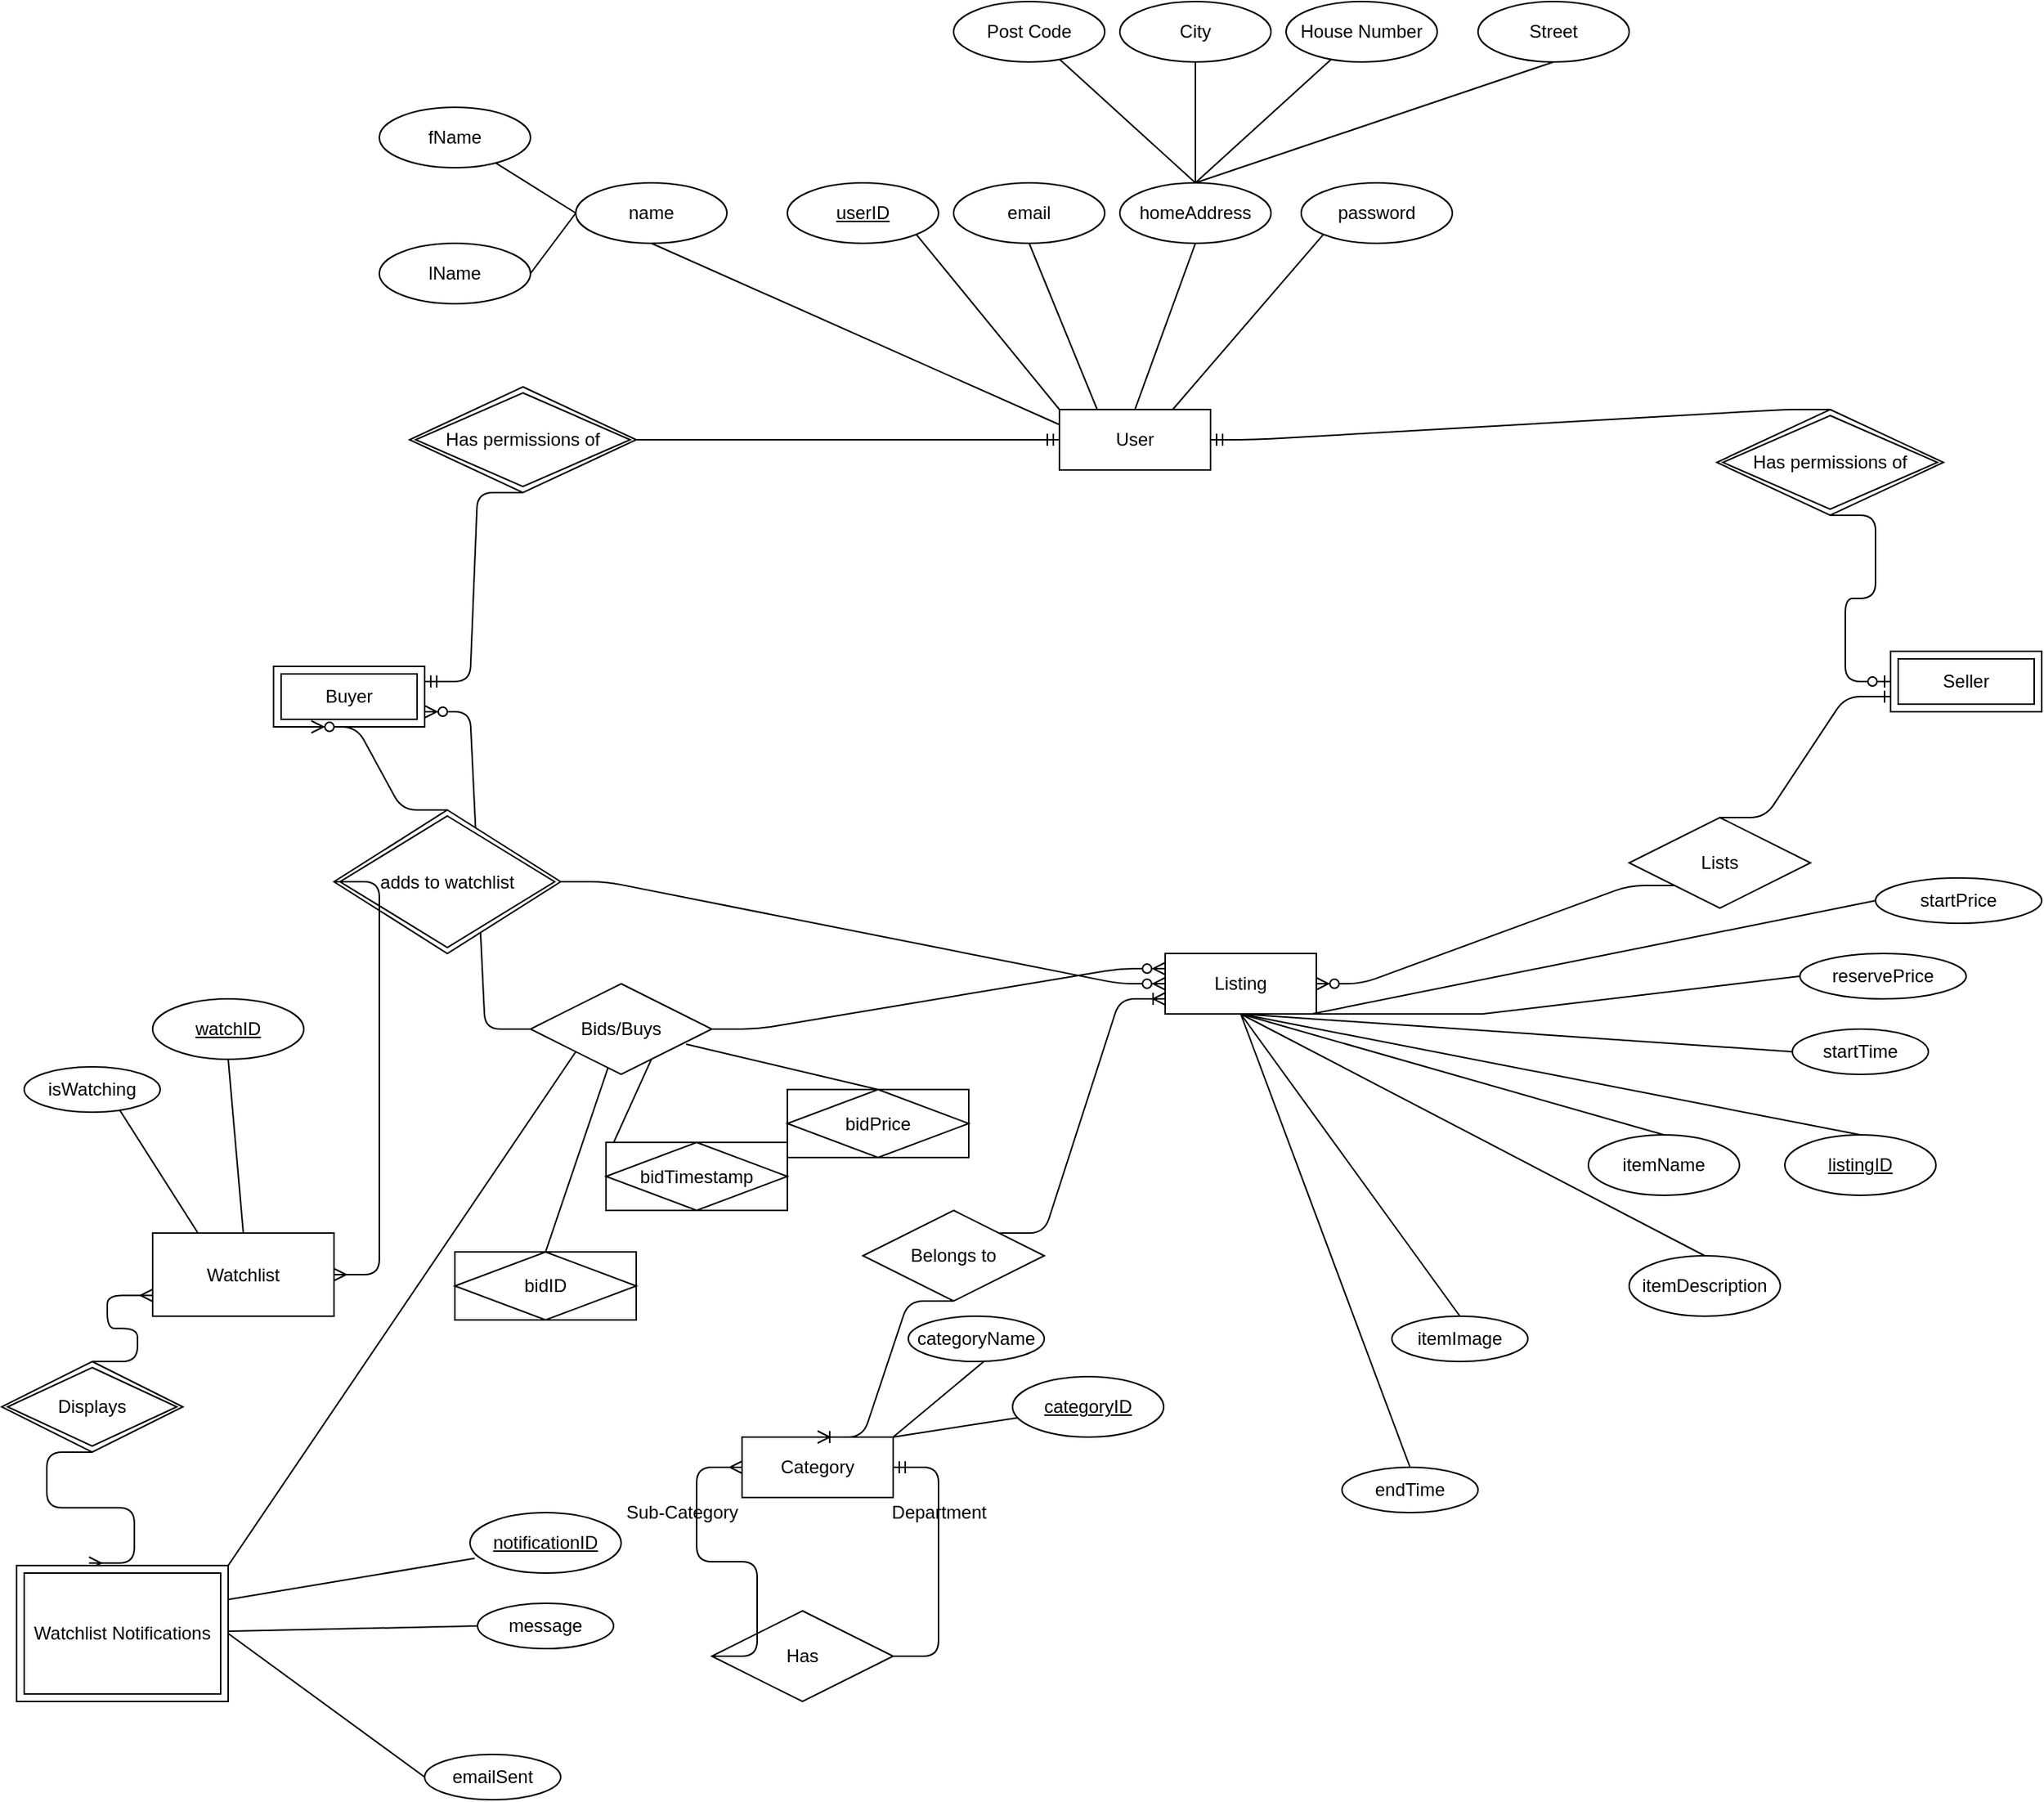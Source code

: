 <mxfile version="13.10.2" type="github">
  <diagram id="PBJe3xCFQkrLJ3TgRgL_" name="Page-1">
    <mxGraphModel dx="1074" dy="703" grid="1" gridSize="10" guides="1" tooltips="1" connect="1" arrows="1" fold="1" page="1" pageScale="1" pageWidth="1169" pageHeight="827" math="0" shadow="0">
      <root>
        <mxCell id="0" />
        <mxCell id="1" parent="0" />
        <mxCell id="jdo_Bs8H3Nefda1nTduL-1" value="User" style="whiteSpace=wrap;html=1;align=center;" parent="1" vertex="1">
          <mxGeometry x="750" y="300" width="100" height="40" as="geometry" />
        </mxCell>
        <mxCell id="jdo_Bs8H3Nefda1nTduL-9" value="Seller" style="shape=ext;margin=3;double=1;whiteSpace=wrap;html=1;align=center;" parent="1" vertex="1">
          <mxGeometry x="1300" y="460" width="100" height="40" as="geometry" />
        </mxCell>
        <mxCell id="jdo_Bs8H3Nefda1nTduL-10" value="Buyer" style="shape=ext;margin=3;double=1;whiteSpace=wrap;html=1;align=center;" parent="1" vertex="1">
          <mxGeometry x="230" y="470" width="100" height="40" as="geometry" />
        </mxCell>
        <mxCell id="jdo_Bs8H3Nefda1nTduL-14" value="" style="edgeStyle=entityRelationEdgeStyle;fontSize=12;html=1;endArrow=ERzeroToOne;endFill=1;rounded=1;exitX=0.5;exitY=1;exitDx=0;exitDy=0;entryX=0;entryY=0.5;entryDx=0;entryDy=0;" parent="1" source="yyaonT6aETKzKUPkDrwu-4" target="jdo_Bs8H3Nefda1nTduL-9" edge="1">
          <mxGeometry width="100" height="100" relative="1" as="geometry">
            <mxPoint x="1225" y="380" as="sourcePoint" />
            <mxPoint x="970" y="500" as="targetPoint" />
          </mxGeometry>
        </mxCell>
        <mxCell id="jdo_Bs8H3Nefda1nTduL-17" value="" style="edgeStyle=entityRelationEdgeStyle;fontSize=12;html=1;endArrow=ERmandOne;entryX=0;entryY=0.5;entryDx=0;entryDy=0;exitX=1;exitY=0.5;exitDx=0;exitDy=0;" parent="1" source="yyaonT6aETKzKUPkDrwu-5" target="jdo_Bs8H3Nefda1nTduL-1" edge="1">
          <mxGeometry width="100" height="100" relative="1" as="geometry">
            <mxPoint x="480" y="320" as="sourcePoint" />
            <mxPoint x="630" y="200" as="targetPoint" />
          </mxGeometry>
        </mxCell>
        <mxCell id="jdo_Bs8H3Nefda1nTduL-18" value="" style="edgeStyle=entityRelationEdgeStyle;fontSize=12;html=1;endArrow=ERmandOne;entryX=1;entryY=0.25;entryDx=0;entryDy=0;exitX=0.5;exitY=1;exitDx=0;exitDy=0;" parent="1" source="yyaonT6aETKzKUPkDrwu-5" target="jdo_Bs8H3Nefda1nTduL-10" edge="1">
          <mxGeometry width="100" height="100" relative="1" as="geometry">
            <mxPoint x="405" y="365" as="sourcePoint" />
            <mxPoint x="380" y="350" as="targetPoint" />
          </mxGeometry>
        </mxCell>
        <mxCell id="jdo_Bs8H3Nefda1nTduL-20" value="Lists" style="shape=rhombus;perimeter=rhombusPerimeter;whiteSpace=wrap;html=1;align=center;" parent="1" vertex="1">
          <mxGeometry x="1127" y="570" width="120" height="60" as="geometry" />
        </mxCell>
        <mxCell id="jdo_Bs8H3Nefda1nTduL-21" value="Listing" style="whiteSpace=wrap;html=1;align=center;" parent="1" vertex="1">
          <mxGeometry x="820" y="660" width="100" height="40" as="geometry" />
        </mxCell>
        <mxCell id="jdo_Bs8H3Nefda1nTduL-22" value="" style="edgeStyle=entityRelationEdgeStyle;fontSize=12;html=1;endArrow=ERzeroToMany;endFill=1;entryX=1;entryY=0.5;entryDx=0;entryDy=0;exitX=0;exitY=1;exitDx=0;exitDy=0;" parent="1" source="jdo_Bs8H3Nefda1nTduL-20" target="jdo_Bs8H3Nefda1nTduL-21" edge="1">
          <mxGeometry width="100" height="100" relative="1" as="geometry">
            <mxPoint x="1190" y="620" as="sourcePoint" />
            <mxPoint x="1330" y="650" as="targetPoint" />
          </mxGeometry>
        </mxCell>
        <mxCell id="jdo_Bs8H3Nefda1nTduL-25" value="" style="edgeStyle=entityRelationEdgeStyle;fontSize=12;html=1;endArrow=ERmandOne;entryX=1;entryY=0.5;entryDx=0;entryDy=0;exitX=0.5;exitY=0;exitDx=0;exitDy=0;" parent="1" source="yyaonT6aETKzKUPkDrwu-4" target="jdo_Bs8H3Nefda1nTduL-1" edge="1">
          <mxGeometry width="100" height="100" relative="1" as="geometry">
            <mxPoint x="1187.5" y="312.5" as="sourcePoint" />
            <mxPoint x="1030" y="120" as="targetPoint" />
          </mxGeometry>
        </mxCell>
        <mxCell id="jdo_Bs8H3Nefda1nTduL-26" value="listingID" style="ellipse;whiteSpace=wrap;html=1;align=center;fontStyle=4;" parent="1" vertex="1">
          <mxGeometry x="1230" y="780" width="100" height="40" as="geometry" />
        </mxCell>
        <mxCell id="jdo_Bs8H3Nefda1nTduL-27" value="" style="endArrow=none;html=1;rounded=0;entryX=0.5;entryY=0;entryDx=0;entryDy=0;exitX=0.5;exitY=1;exitDx=0;exitDy=0;" parent="1" source="jdo_Bs8H3Nefda1nTduL-21" target="jdo_Bs8H3Nefda1nTduL-26" edge="1">
          <mxGeometry relative="1" as="geometry">
            <mxPoint x="1270" y="460" as="sourcePoint" />
            <mxPoint x="1430" y="460" as="targetPoint" />
          </mxGeometry>
        </mxCell>
        <mxCell id="jdo_Bs8H3Nefda1nTduL-28" value="" style="edgeStyle=entityRelationEdgeStyle;fontSize=12;html=1;endArrow=ERone;endFill=1;entryX=0;entryY=0.75;entryDx=0;entryDy=0;exitX=0.5;exitY=0;exitDx=0;exitDy=0;" parent="1" source="jdo_Bs8H3Nefda1nTduL-20" target="jdo_Bs8H3Nefda1nTduL-9" edge="1">
          <mxGeometry width="100" height="100" relative="1" as="geometry">
            <mxPoint x="980" y="760" as="sourcePoint" />
            <mxPoint x="1080" y="660" as="targetPoint" />
          </mxGeometry>
        </mxCell>
        <mxCell id="jdo_Bs8H3Nefda1nTduL-29" value="itemName" style="ellipse;whiteSpace=wrap;html=1;align=center;" parent="1" vertex="1">
          <mxGeometry x="1100" y="780" width="100" height="40" as="geometry" />
        </mxCell>
        <mxCell id="jdo_Bs8H3Nefda1nTduL-30" value="" style="endArrow=none;html=1;rounded=0;entryX=0.5;entryY=1;entryDx=0;entryDy=0;exitX=0.5;exitY=0;exitDx=0;exitDy=0;" parent="1" source="jdo_Bs8H3Nefda1nTduL-29" target="jdo_Bs8H3Nefda1nTduL-21" edge="1">
          <mxGeometry relative="1" as="geometry">
            <mxPoint x="850" y="770" as="sourcePoint" />
            <mxPoint x="1010" y="770" as="targetPoint" />
          </mxGeometry>
        </mxCell>
        <mxCell id="jdo_Bs8H3Nefda1nTduL-31" value="itemDescription" style="ellipse;whiteSpace=wrap;html=1;align=center;" parent="1" vertex="1">
          <mxGeometry x="1127" y="860" width="100" height="40" as="geometry" />
        </mxCell>
        <mxCell id="jdo_Bs8H3Nefda1nTduL-34" value="" style="endArrow=none;html=1;rounded=0;entryX=0.5;entryY=1;entryDx=0;entryDy=0;exitX=0.5;exitY=0;exitDx=0;exitDy=0;" parent="1" source="jdo_Bs8H3Nefda1nTduL-31" target="jdo_Bs8H3Nefda1nTduL-21" edge="1">
          <mxGeometry relative="1" as="geometry">
            <mxPoint x="1040" y="810" as="sourcePoint" />
            <mxPoint x="1030" y="750" as="targetPoint" />
          </mxGeometry>
        </mxCell>
        <mxCell id="jdo_Bs8H3Nefda1nTduL-35" value="Bids/Buys" style="shape=rhombus;perimeter=rhombusPerimeter;whiteSpace=wrap;html=1;align=center;" parent="1" vertex="1">
          <mxGeometry x="400" y="680" width="120" height="60" as="geometry" />
        </mxCell>
        <mxCell id="jdo_Bs8H3Nefda1nTduL-37" value="" style="edgeStyle=entityRelationEdgeStyle;fontSize=12;html=1;endArrow=ERzeroToMany;endFill=1;entryX=0;entryY=0.25;entryDx=0;entryDy=0;exitX=1;exitY=0.5;exitDx=0;exitDy=0;" parent="1" source="jdo_Bs8H3Nefda1nTduL-35" target="jdo_Bs8H3Nefda1nTduL-21" edge="1">
          <mxGeometry width="100" height="100" relative="1" as="geometry">
            <mxPoint x="680" y="810" as="sourcePoint" />
            <mxPoint x="780" y="710" as="targetPoint" />
          </mxGeometry>
        </mxCell>
        <mxCell id="jdo_Bs8H3Nefda1nTduL-38" value="" style="edgeStyle=entityRelationEdgeStyle;fontSize=12;html=1;endArrow=ERzeroToMany;endFill=1;exitX=0;exitY=0.5;exitDx=0;exitDy=0;entryX=1;entryY=0.75;entryDx=0;entryDy=0;" parent="1" source="jdo_Bs8H3Nefda1nTduL-35" target="jdo_Bs8H3Nefda1nTduL-10" edge="1">
          <mxGeometry width="100" height="100" relative="1" as="geometry">
            <mxPoint x="690" y="640" as="sourcePoint" />
            <mxPoint x="510" y="510" as="targetPoint" />
          </mxGeometry>
        </mxCell>
        <mxCell id="jdo_Bs8H3Nefda1nTduL-40" value="" style="endArrow=none;html=1;rounded=0;entryX=0.5;entryY=0;entryDx=0;entryDy=0;" parent="1" target="mfhCSQvNzGBigoYCUfAT-106" edge="1">
          <mxGeometry relative="1" as="geometry">
            <mxPoint x="503" y="720" as="sourcePoint" />
            <mxPoint x="630.0" y="720" as="targetPoint" />
          </mxGeometry>
        </mxCell>
        <mxCell id="jdo_Bs8H3Nefda1nTduL-42" value="" style="endArrow=none;html=1;rounded=0;exitX=0.5;exitY=0;exitDx=0;exitDy=0;" parent="1" source="mfhCSQvNzGBigoYCUfAT-104" target="jdo_Bs8H3Nefda1nTduL-35" edge="1">
          <mxGeometry relative="1" as="geometry">
            <mxPoint x="490.0" y="675" as="sourcePoint" />
            <mxPoint x="910" y="610" as="targetPoint" />
          </mxGeometry>
        </mxCell>
        <mxCell id="jdo_Bs8H3Nefda1nTduL-44" value="" style="endArrow=none;html=1;rounded=0;entryX=0.5;entryY=1;entryDx=0;entryDy=0;exitX=0.5;exitY=0;exitDx=0;exitDy=0;" parent="1" source="mfhCSQvNzGBigoYCUfAT-100" target="jdo_Bs8H3Nefda1nTduL-21" edge="1">
          <mxGeometry relative="1" as="geometry">
            <mxPoint x="975" y="990" as="sourcePoint" />
            <mxPoint x="880" y="710" as="targetPoint" />
          </mxGeometry>
        </mxCell>
        <mxCell id="jdo_Bs8H3Nefda1nTduL-45" value="Belongs to" style="shape=rhombus;perimeter=rhombusPerimeter;whiteSpace=wrap;html=1;align=center;" parent="1" vertex="1">
          <mxGeometry x="620" y="830" width="120" height="60" as="geometry" />
        </mxCell>
        <mxCell id="jdo_Bs8H3Nefda1nTduL-46" value="Category" style="whiteSpace=wrap;html=1;align=center;" parent="1" vertex="1">
          <mxGeometry x="540" y="980" width="100" height="40" as="geometry" />
        </mxCell>
        <mxCell id="jdo_Bs8H3Nefda1nTduL-50" value="" style="edgeStyle=entityRelationEdgeStyle;fontSize=12;html=1;endArrow=ERoneToMany;exitX=0.5;exitY=1;exitDx=0;exitDy=0;entryX=0.5;entryY=0;entryDx=0;entryDy=0;" parent="1" source="jdo_Bs8H3Nefda1nTduL-45" target="jdo_Bs8H3Nefda1nTduL-46" edge="1">
          <mxGeometry width="100" height="100" relative="1" as="geometry">
            <mxPoint x="767" y="870" as="sourcePoint" />
            <mxPoint x="940" y="690" as="targetPoint" />
          </mxGeometry>
        </mxCell>
        <mxCell id="mfhCSQvNzGBigoYCUfAT-18" style="edgeStyle=none;rounded=0;orthogonalLoop=1;jettySize=auto;html=1;exitX=1;exitY=1;exitDx=0;exitDy=0;entryX=0;entryY=0;entryDx=0;entryDy=0;endArrow=none;endFill=0;" parent="1" source="mfhCSQvNzGBigoYCUfAT-3" target="jdo_Bs8H3Nefda1nTduL-1" edge="1">
          <mxGeometry relative="1" as="geometry" />
        </mxCell>
        <mxCell id="mfhCSQvNzGBigoYCUfAT-3" value="&lt;u&gt;userID&lt;/u&gt;" style="ellipse;whiteSpace=wrap;html=1;align=center;" parent="1" vertex="1">
          <mxGeometry x="570" y="150" width="100" height="40" as="geometry" />
        </mxCell>
        <mxCell id="mfhCSQvNzGBigoYCUfAT-17" style="edgeStyle=none;rounded=0;orthogonalLoop=1;jettySize=auto;html=1;exitX=0.5;exitY=1;exitDx=0;exitDy=0;entryX=0.25;entryY=0;entryDx=0;entryDy=0;endArrow=none;endFill=0;" parent="1" source="mfhCSQvNzGBigoYCUfAT-7" target="jdo_Bs8H3Nefda1nTduL-1" edge="1">
          <mxGeometry relative="1" as="geometry" />
        </mxCell>
        <mxCell id="mfhCSQvNzGBigoYCUfAT-7" value="email" style="ellipse;whiteSpace=wrap;html=1;align=center;" parent="1" vertex="1">
          <mxGeometry x="680" y="150" width="100" height="40" as="geometry" />
        </mxCell>
        <mxCell id="mfhCSQvNzGBigoYCUfAT-16" style="edgeStyle=none;rounded=0;orthogonalLoop=1;jettySize=auto;html=1;exitX=0.5;exitY=1;exitDx=0;exitDy=0;entryX=0.5;entryY=0;entryDx=0;entryDy=0;endArrow=none;endFill=0;" parent="1" target="jdo_Bs8H3Nefda1nTduL-1" edge="1">
          <mxGeometry relative="1" as="geometry">
            <mxPoint x="840.0" y="190" as="sourcePoint" />
          </mxGeometry>
        </mxCell>
        <mxCell id="mfhCSQvNzGBigoYCUfAT-19" style="edgeStyle=none;rounded=0;orthogonalLoop=1;jettySize=auto;html=1;exitX=0;exitY=1;exitDx=0;exitDy=0;entryX=0.75;entryY=0;entryDx=0;entryDy=0;endArrow=none;endFill=0;" parent="1" source="mfhCSQvNzGBigoYCUfAT-13" target="jdo_Bs8H3Nefda1nTduL-1" edge="1">
          <mxGeometry relative="1" as="geometry" />
        </mxCell>
        <mxCell id="mfhCSQvNzGBigoYCUfAT-13" value="password" style="ellipse;whiteSpace=wrap;html=1;align=center;" parent="1" vertex="1">
          <mxGeometry x="910" y="150" width="100" height="40" as="geometry" />
        </mxCell>
        <mxCell id="mfhCSQvNzGBigoYCUfAT-27" value="itemImage" style="ellipse;whiteSpace=wrap;html=1;align=center;" parent="1" vertex="1">
          <mxGeometry x="970" y="900" width="90" height="30" as="geometry" />
        </mxCell>
        <mxCell id="mfhCSQvNzGBigoYCUfAT-28" value="" style="endArrow=none;html=1;rounded=0;exitX=0.5;exitY=0;exitDx=0;exitDy=0;" parent="1" source="mfhCSQvNzGBigoYCUfAT-27" edge="1">
          <mxGeometry relative="1" as="geometry">
            <mxPoint x="1055.355" y="925.858" as="sourcePoint" />
            <mxPoint x="870" y="700" as="targetPoint" />
          </mxGeometry>
        </mxCell>
        <mxCell id="mfhCSQvNzGBigoYCUfAT-29" value="reservePrice" style="ellipse;whiteSpace=wrap;html=1;align=center;" parent="1" vertex="1">
          <mxGeometry x="1240" y="660" width="110" height="30" as="geometry" />
        </mxCell>
        <mxCell id="mfhCSQvNzGBigoYCUfAT-30" value="" style="endArrow=none;html=1;rounded=0;entryX=1;entryY=1;entryDx=0;entryDy=0;exitX=0;exitY=0.5;exitDx=0;exitDy=0;" parent="1" source="mfhCSQvNzGBigoYCUfAT-29" edge="1">
          <mxGeometry relative="1" as="geometry">
            <mxPoint x="1005.355" y="925.858" as="sourcePoint" />
            <mxPoint x="870.0" y="700" as="targetPoint" />
            <Array as="points">
              <mxPoint x="1030" y="700" />
            </Array>
          </mxGeometry>
        </mxCell>
        <mxCell id="mfhCSQvNzGBigoYCUfAT-41" value="" style="endArrow=none;html=1;rounded=0;exitX=0;exitY=0.5;exitDx=0;exitDy=0;" parent="1" edge="1" source="mfhCSQvNzGBigoYCUfAT-96">
          <mxGeometry relative="1" as="geometry">
            <mxPoint x="1240" y="730" as="sourcePoint" />
            <mxPoint x="870" y="700" as="targetPoint" />
          </mxGeometry>
        </mxCell>
        <mxCell id="mfhCSQvNzGBigoYCUfAT-44" value="" style="endArrow=none;html=1;rounded=0;entryX=0;entryY=0.25;entryDx=0;entryDy=0;exitX=0.667;exitY=0.833;exitDx=0;exitDy=0;exitPerimeter=0;" parent="1" source="jdo_Bs8H3Nefda1nTduL-35" target="mfhCSQvNzGBigoYCUfAT-105" edge="1">
          <mxGeometry relative="1" as="geometry">
            <mxPoint x="540" y="720" as="sourcePoint" />
            <mxPoint x="510.0" y="800" as="targetPoint" />
          </mxGeometry>
        </mxCell>
        <mxCell id="mfhCSQvNzGBigoYCUfAT-49" value="" style="edgeStyle=none;rounded=0;orthogonalLoop=1;jettySize=auto;html=1;endArrow=none;endFill=0;" parent="1" target="mfhCSQvNzGBigoYCUfAT-48" edge="1">
          <mxGeometry relative="1" as="geometry">
            <mxPoint x="840.0" y="150" as="sourcePoint" />
          </mxGeometry>
        </mxCell>
        <mxCell id="mfhCSQvNzGBigoYCUfAT-48" value="City" style="ellipse;whiteSpace=wrap;html=1;align=center;" parent="1" vertex="1">
          <mxGeometry x="790" y="30" width="100" height="40" as="geometry" />
        </mxCell>
        <mxCell id="mfhCSQvNzGBigoYCUfAT-50" value="" style="edgeStyle=none;rounded=0;orthogonalLoop=1;jettySize=auto;html=1;exitX=0.5;exitY=0;exitDx=0;exitDy=0;endArrow=none;endFill=0;" parent="1" target="mfhCSQvNzGBigoYCUfAT-51" edge="1">
          <mxGeometry relative="1" as="geometry">
            <mxPoint x="840.0" y="150" as="sourcePoint" />
          </mxGeometry>
        </mxCell>
        <mxCell id="mfhCSQvNzGBigoYCUfAT-51" value="House Number" style="ellipse;whiteSpace=wrap;html=1;align=center;" parent="1" vertex="1">
          <mxGeometry x="900" y="30" width="100" height="40" as="geometry" />
        </mxCell>
        <mxCell id="mfhCSQvNzGBigoYCUfAT-52" value="" style="edgeStyle=none;rounded=0;orthogonalLoop=1;jettySize=auto;html=1;exitX=0.5;exitY=0;exitDx=0;exitDy=0;endArrow=none;endFill=0;" parent="1" target="mfhCSQvNzGBigoYCUfAT-53" edge="1">
          <mxGeometry relative="1" as="geometry">
            <mxPoint x="840.0" y="150" as="sourcePoint" />
          </mxGeometry>
        </mxCell>
        <mxCell id="mfhCSQvNzGBigoYCUfAT-53" value="Post Code" style="ellipse;whiteSpace=wrap;html=1;align=center;" parent="1" vertex="1">
          <mxGeometry x="680" y="30" width="100" height="40" as="geometry" />
        </mxCell>
        <mxCell id="mfhCSQvNzGBigoYCUfAT-58" style="edgeStyle=none;rounded=0;orthogonalLoop=1;jettySize=auto;html=1;exitX=0.5;exitY=1;exitDx=0;exitDy=0;entryX=0;entryY=0.25;entryDx=0;entryDy=0;endArrow=none;endFill=0;" parent="1" target="jdo_Bs8H3Nefda1nTduL-1" edge="1">
          <mxGeometry relative="1" as="geometry">
            <mxPoint x="545.0" y="300" as="targetPoint" />
            <mxPoint x="480" y="190" as="sourcePoint" />
          </mxGeometry>
        </mxCell>
        <mxCell id="mfhCSQvNzGBigoYCUfAT-60" value="Street" style="ellipse;whiteSpace=wrap;html=1;align=center;" parent="1" vertex="1">
          <mxGeometry x="1027" y="30" width="100" height="40" as="geometry" />
        </mxCell>
        <mxCell id="mfhCSQvNzGBigoYCUfAT-61" value="" style="edgeStyle=none;rounded=0;orthogonalLoop=1;jettySize=auto;html=1;exitX=0.5;exitY=0;exitDx=0;exitDy=0;endArrow=none;endFill=0;entryX=0.5;entryY=1;entryDx=0;entryDy=0;" parent="1" target="mfhCSQvNzGBigoYCUfAT-60" edge="1">
          <mxGeometry relative="1" as="geometry">
            <mxPoint x="840.0" y="150" as="sourcePoint" />
            <mxPoint x="939.953" y="78.322" as="targetPoint" />
          </mxGeometry>
        </mxCell>
        <mxCell id="mfhCSQvNzGBigoYCUfAT-67" value="" style="edgeStyle=none;rounded=0;orthogonalLoop=1;jettySize=auto;html=1;endArrow=none;endFill=0;exitX=0;exitY=0.5;exitDx=0;exitDy=0;" parent="1" target="mfhCSQvNzGBigoYCUfAT-68" edge="1">
          <mxGeometry relative="1" as="geometry">
            <mxPoint x="430" y="170" as="sourcePoint" />
          </mxGeometry>
        </mxCell>
        <mxCell id="mfhCSQvNzGBigoYCUfAT-68" value="fName" style="ellipse;whiteSpace=wrap;html=1;align=center;" parent="1" vertex="1">
          <mxGeometry x="300" y="100" width="100" height="40" as="geometry" />
        </mxCell>
        <mxCell id="mfhCSQvNzGBigoYCUfAT-69" value="lName" style="ellipse;whiteSpace=wrap;html=1;align=center;" parent="1" vertex="1">
          <mxGeometry x="300" y="190" width="100" height="40" as="geometry" />
        </mxCell>
        <mxCell id="mfhCSQvNzGBigoYCUfAT-70" value="" style="edgeStyle=none;rounded=0;orthogonalLoop=1;jettySize=auto;html=1;endArrow=none;endFill=0;exitX=0;exitY=0.5;exitDx=0;exitDy=0;entryX=1;entryY=0.5;entryDx=0;entryDy=0;" parent="1" target="mfhCSQvNzGBigoYCUfAT-69" edge="1">
          <mxGeometry relative="1" as="geometry">
            <mxPoint x="430" y="170" as="sourcePoint" />
            <mxPoint x="386.896" y="146.86" as="targetPoint" />
          </mxGeometry>
        </mxCell>
        <mxCell id="mfhCSQvNzGBigoYCUfAT-94" value="homeAddress" style="ellipse;whiteSpace=wrap;html=1;align=center;" parent="1" vertex="1">
          <mxGeometry x="790" y="150" width="100" height="40" as="geometry" />
        </mxCell>
        <mxCell id="mfhCSQvNzGBigoYCUfAT-96" value="startTime" style="ellipse;whiteSpace=wrap;html=1;align=center;" parent="1" vertex="1">
          <mxGeometry x="1235" y="710" width="90" height="30" as="geometry" />
        </mxCell>
        <mxCell id="mfhCSQvNzGBigoYCUfAT-100" value="endTime" style="ellipse;whiteSpace=wrap;html=1;align=center;" parent="1" vertex="1">
          <mxGeometry x="937" y="1000" width="90" height="30" as="geometry" />
        </mxCell>
        <mxCell id="mfhCSQvNzGBigoYCUfAT-104" value="bidID" style="shape=associativeEntity;whiteSpace=wrap;html=1;align=center;" parent="1" vertex="1">
          <mxGeometry x="350" y="857.5" width="120" height="45" as="geometry" />
        </mxCell>
        <mxCell id="mfhCSQvNzGBigoYCUfAT-105" value="bidTimestamp" style="shape=associativeEntity;whiteSpace=wrap;html=1;align=center;" parent="1" vertex="1">
          <mxGeometry x="450" y="785" width="120" height="45" as="geometry" />
        </mxCell>
        <mxCell id="mfhCSQvNzGBigoYCUfAT-106" value="bidPrice" style="shape=associativeEntity;whiteSpace=wrap;html=1;align=center;" parent="1" vertex="1">
          <mxGeometry x="570" y="750" width="120" height="45" as="geometry" />
        </mxCell>
        <mxCell id="mfhCSQvNzGBigoYCUfAT-126" value="startPrice" style="ellipse;whiteSpace=wrap;html=1;align=center;" parent="1" vertex="1">
          <mxGeometry x="1290" y="610" width="110" height="30" as="geometry" />
        </mxCell>
        <mxCell id="mfhCSQvNzGBigoYCUfAT-127" value="" style="endArrow=none;html=1;rounded=0;exitX=0;exitY=0.5;exitDx=0;exitDy=0;" parent="1" source="mfhCSQvNzGBigoYCUfAT-126" edge="1">
          <mxGeometry relative="1" as="geometry">
            <mxPoint x="1287" y="720" as="sourcePoint" />
            <mxPoint x="917" y="700" as="targetPoint" />
          </mxGeometry>
        </mxCell>
        <mxCell id="mfhCSQvNzGBigoYCUfAT-128" value="" style="edgeStyle=entityRelationEdgeStyle;fontSize=12;html=1;endArrow=ERoneToMany;entryX=0;entryY=0.75;entryDx=0;entryDy=0;exitX=1;exitY=0;exitDx=0;exitDy=0;" parent="1" source="jdo_Bs8H3Nefda1nTduL-45" target="jdo_Bs8H3Nefda1nTduL-21" edge="1">
          <mxGeometry width="100" height="100" relative="1" as="geometry">
            <mxPoint x="590" y="850" as="sourcePoint" />
            <mxPoint x="770" y="745" as="targetPoint" />
          </mxGeometry>
        </mxCell>
        <mxCell id="mfhCSQvNzGBigoYCUfAT-129" value="Has" style="shape=rhombus;perimeter=rhombusPerimeter;whiteSpace=wrap;html=1;align=center;" parent="1" vertex="1">
          <mxGeometry x="520" y="1095" width="120" height="60" as="geometry" />
        </mxCell>
        <mxCell id="mfhCSQvNzGBigoYCUfAT-132" value="" style="endArrow=none;html=1;rounded=0;entryX=0.5;entryY=1;entryDx=0;entryDy=0;" parent="1" edge="1">
          <mxGeometry relative="1" as="geometry">
            <mxPoint x="640" y="980" as="sourcePoint" />
            <mxPoint x="700" y="930.0" as="targetPoint" />
          </mxGeometry>
        </mxCell>
        <mxCell id="jAN6Pm0lT5QuEJ-GA6cV-1" value="name" style="ellipse;whiteSpace=wrap;html=1;align=center;" parent="1" vertex="1">
          <mxGeometry x="430" y="150" width="100" height="40" as="geometry" />
        </mxCell>
        <mxCell id="jAN6Pm0lT5QuEJ-GA6cV-9" value="" style="edgeStyle=entityRelationEdgeStyle;fontSize=12;html=1;endArrow=ERmandOne;entryX=1;entryY=0.5;entryDx=0;entryDy=0;exitX=1;exitY=0.5;exitDx=0;exitDy=0;" parent="1" target="jdo_Bs8H3Nefda1nTduL-46" edge="1" source="mfhCSQvNzGBigoYCUfAT-129">
          <mxGeometry width="100" height="100" relative="1" as="geometry">
            <mxPoint x="650" y="1090" as="sourcePoint" />
            <mxPoint x="750" y="990" as="targetPoint" />
          </mxGeometry>
        </mxCell>
        <mxCell id="jAN6Pm0lT5QuEJ-GA6cV-11" value="" style="edgeStyle=entityRelationEdgeStyle;fontSize=12;html=1;endArrow=ERmany;entryX=0;entryY=0.5;entryDx=0;entryDy=0;exitX=0;exitY=0.5;exitDx=0;exitDy=0;" parent="1" source="mfhCSQvNzGBigoYCUfAT-129" target="jdo_Bs8H3Nefda1nTduL-46" edge="1">
          <mxGeometry width="100" height="100" relative="1" as="geometry">
            <mxPoint x="360" y="1100" as="sourcePoint" />
            <mxPoint x="470" y="1150" as="targetPoint" />
          </mxGeometry>
        </mxCell>
        <mxCell id="jAN6Pm0lT5QuEJ-GA6cV-12" value="categoryID" style="ellipse;whiteSpace=wrap;html=1;align=center;fontStyle=4;" parent="1" vertex="1">
          <mxGeometry x="719" y="940" width="100" height="40" as="geometry" />
        </mxCell>
        <mxCell id="jAN6Pm0lT5QuEJ-GA6cV-13" value="" style="endArrow=none;html=1;rounded=0;exitX=1;exitY=0;exitDx=0;exitDy=0;" parent="1" source="jdo_Bs8H3Nefda1nTduL-46" target="jAN6Pm0lT5QuEJ-GA6cV-12" edge="1">
          <mxGeometry relative="1" as="geometry">
            <mxPoint x="690" y="875" as="sourcePoint" />
            <mxPoint x="342" y="935" as="targetPoint" />
          </mxGeometry>
        </mxCell>
        <mxCell id="jAN6Pm0lT5QuEJ-GA6cV-14" value="categoryName" style="ellipse;whiteSpace=wrap;html=1;align=center;" parent="1" vertex="1">
          <mxGeometry x="650" y="900" width="90" height="30" as="geometry" />
        </mxCell>
        <mxCell id="jAN6Pm0lT5QuEJ-GA6cV-15" value="adds to watchlist" style="shape=rhombus;double=1;perimeter=rhombusPerimeter;whiteSpace=wrap;html=1;align=center;shadow=0;sketch=0;strokeColor=#000000;gradientColor=none;" parent="1" vertex="1">
          <mxGeometry x="270" y="565" width="150" height="95" as="geometry" />
        </mxCell>
        <mxCell id="jAN6Pm0lT5QuEJ-GA6cV-16" value="" style="edgeStyle=entityRelationEdgeStyle;fontSize=12;html=1;endArrow=ERzeroToMany;endFill=1;entryX=0;entryY=0.5;entryDx=0;entryDy=0;exitX=1;exitY=0.5;exitDx=0;exitDy=0;" parent="1" source="jAN6Pm0lT5QuEJ-GA6cV-15" target="jdo_Bs8H3Nefda1nTduL-21" edge="1">
          <mxGeometry width="100" height="100" relative="1" as="geometry">
            <mxPoint x="380" y="1044" as="sourcePoint" />
            <mxPoint x="740" y="450" as="targetPoint" />
          </mxGeometry>
        </mxCell>
        <mxCell id="jAN6Pm0lT5QuEJ-GA6cV-17" value="" style="fontSize=12;html=1;endArrow=ERzeroToMany;endFill=1;exitX=0.5;exitY=0;exitDx=0;exitDy=0;edgeStyle=entityRelationEdgeStyle;entryX=0.25;entryY=1;entryDx=0;entryDy=0;" parent="1" source="jAN6Pm0lT5QuEJ-GA6cV-15" target="jdo_Bs8H3Nefda1nTduL-10" edge="1">
          <mxGeometry width="100" height="100" relative="1" as="geometry">
            <mxPoint x="230" y="560" as="sourcePoint" />
            <mxPoint x="150" y="510" as="targetPoint" />
          </mxGeometry>
        </mxCell>
        <mxCell id="yyaonT6aETKzKUPkDrwu-4" value="Has permissions of" style="shape=rhombus;double=1;perimeter=rhombusPerimeter;whiteSpace=wrap;html=1;align=center;" parent="1" vertex="1">
          <mxGeometry x="1185" y="300" width="150" height="70" as="geometry" />
        </mxCell>
        <mxCell id="yyaonT6aETKzKUPkDrwu-5" value="Has permissions of" style="shape=rhombus;double=1;perimeter=rhombusPerimeter;whiteSpace=wrap;html=1;align=center;" parent="1" vertex="1">
          <mxGeometry x="320" y="285" width="150" height="70" as="geometry" />
        </mxCell>
        <mxCell id="xS7GmeacJNWUDyaj3ZgE-4" value="Sub-Category" style="text;html=1;align=center;verticalAlign=middle;resizable=0;points=[];autosize=1;rotation=0;" vertex="1" parent="1">
          <mxGeometry x="455" y="1020" width="90" height="20" as="geometry" />
        </mxCell>
        <mxCell id="xS7GmeacJNWUDyaj3ZgE-7" value="Department" style="text;html=1;align=center;verticalAlign=middle;resizable=0;points=[];autosize=1;" vertex="1" parent="1">
          <mxGeometry x="630" y="1020" width="80" height="20" as="geometry" />
        </mxCell>
        <mxCell id="xS7GmeacJNWUDyaj3ZgE-10" value="Watchlist" style="whiteSpace=wrap;html=1;align=center;" vertex="1" parent="1">
          <mxGeometry x="150" y="845" width="120" height="55" as="geometry" />
        </mxCell>
        <mxCell id="xS7GmeacJNWUDyaj3ZgE-11" value="" style="edgeStyle=entityRelationEdgeStyle;fontSize=12;html=1;endArrow=ERmany;exitX=0;exitY=0.5;exitDx=0;exitDy=0;entryX=1;entryY=0.5;entryDx=0;entryDy=0;" edge="1" parent="1" source="jAN6Pm0lT5QuEJ-GA6cV-15" target="xS7GmeacJNWUDyaj3ZgE-10">
          <mxGeometry width="100" height="100" relative="1" as="geometry">
            <mxPoint x="220" y="1035" as="sourcePoint" />
            <mxPoint x="290" y="910" as="targetPoint" />
          </mxGeometry>
        </mxCell>
        <mxCell id="xS7GmeacJNWUDyaj3ZgE-13" value="watchID" style="ellipse;whiteSpace=wrap;html=1;align=center;fontStyle=4;" vertex="1" parent="1">
          <mxGeometry x="150" y="690" width="100" height="40" as="geometry" />
        </mxCell>
        <mxCell id="xS7GmeacJNWUDyaj3ZgE-14" value="" style="endArrow=none;html=1;rounded=0;exitX=0.5;exitY=0;exitDx=0;exitDy=0;entryX=0.5;entryY=1;entryDx=0;entryDy=0;" edge="1" parent="1" source="xS7GmeacJNWUDyaj3ZgE-10" target="xS7GmeacJNWUDyaj3ZgE-13">
          <mxGeometry relative="1" as="geometry">
            <mxPoint x="130" y="867.5" as="sourcePoint" />
            <mxPoint x="290" y="867.5" as="targetPoint" />
          </mxGeometry>
        </mxCell>
        <mxCell id="xS7GmeacJNWUDyaj3ZgE-16" value="" style="endArrow=none;html=1;rounded=0;exitX=0.25;exitY=0;exitDx=0;exitDy=0;entryX=0.5;entryY=0;entryDx=0;entryDy=0;" edge="1" parent="1" source="xS7GmeacJNWUDyaj3ZgE-10" target="xS7GmeacJNWUDyaj3ZgE-17">
          <mxGeometry relative="1" as="geometry">
            <mxPoint x="130" y="999.41" as="sourcePoint" />
            <mxPoint x="330" y="960" as="targetPoint" />
            <Array as="points" />
          </mxGeometry>
        </mxCell>
        <mxCell id="xS7GmeacJNWUDyaj3ZgE-17" value="isWatching" style="ellipse;whiteSpace=wrap;html=1;align=center;" vertex="1" parent="1">
          <mxGeometry x="65" y="735" width="90" height="30" as="geometry" />
        </mxCell>
        <mxCell id="xS7GmeacJNWUDyaj3ZgE-23" value="" style="edgeStyle=entityRelationEdgeStyle;fontSize=12;html=1;endArrow=ERmany;entryX=0;entryY=0.75;entryDx=0;entryDy=0;exitX=0.5;exitY=0;exitDx=0;exitDy=0;" edge="1" parent="1" source="xS7GmeacJNWUDyaj3ZgE-41" target="xS7GmeacJNWUDyaj3ZgE-10">
          <mxGeometry width="100" height="100" relative="1" as="geometry">
            <mxPoint x="120" y="930.0" as="sourcePoint" />
            <mxPoint x="200" y="910" as="targetPoint" />
          </mxGeometry>
        </mxCell>
        <mxCell id="xS7GmeacJNWUDyaj3ZgE-26" value="" style="edgeStyle=entityRelationEdgeStyle;fontSize=12;html=1;endArrow=ERmany;exitX=0.5;exitY=1;exitDx=0;exitDy=0;entryX=0.342;entryY=-0.018;entryDx=0;entryDy=0;entryPerimeter=0;" edge="1" parent="1" source="xS7GmeacJNWUDyaj3ZgE-41" target="xS7GmeacJNWUDyaj3ZgE-39">
          <mxGeometry width="100" height="100" relative="1" as="geometry">
            <mxPoint x="120" y="990.0" as="sourcePoint" />
            <mxPoint x="205" y="1050.0" as="targetPoint" />
          </mxGeometry>
        </mxCell>
        <mxCell id="xS7GmeacJNWUDyaj3ZgE-28" value="message" style="ellipse;whiteSpace=wrap;html=1;align=center;" vertex="1" parent="1">
          <mxGeometry x="365" y="1090" width="90" height="30" as="geometry" />
        </mxCell>
        <mxCell id="xS7GmeacJNWUDyaj3ZgE-29" value="" style="endArrow=none;html=1;rounded=0;entryX=0;entryY=0.5;entryDx=0;entryDy=0;" edge="1" parent="1" source="xS7GmeacJNWUDyaj3ZgE-39" target="xS7GmeacJNWUDyaj3ZgE-28">
          <mxGeometry relative="1" as="geometry">
            <mxPoint x="240" y="1108.125" as="sourcePoint" />
            <mxPoint x="450" y="1160" as="targetPoint" />
          </mxGeometry>
        </mxCell>
        <mxCell id="xS7GmeacJNWUDyaj3ZgE-31" value="emailSent" style="ellipse;whiteSpace=wrap;html=1;align=center;" vertex="1" parent="1">
          <mxGeometry x="330" y="1190" width="90" height="30" as="geometry" />
        </mxCell>
        <mxCell id="xS7GmeacJNWUDyaj3ZgE-32" value="" style="endArrow=none;html=1;rounded=0;exitX=1;exitY=0.5;exitDx=0;exitDy=0;entryX=0;entryY=0.5;entryDx=0;entryDy=0;" edge="1" parent="1" source="xS7GmeacJNWUDyaj3ZgE-39" target="xS7GmeacJNWUDyaj3ZgE-31">
          <mxGeometry relative="1" as="geometry">
            <mxPoint x="243.08" y="1118.82" as="sourcePoint" />
            <mxPoint x="330" y="1140" as="targetPoint" />
          </mxGeometry>
        </mxCell>
        <mxCell id="xS7GmeacJNWUDyaj3ZgE-33" value="notificationID" style="ellipse;whiteSpace=wrap;html=1;align=center;fontStyle=4;" vertex="1" parent="1">
          <mxGeometry x="360" y="1030" width="100" height="40" as="geometry" />
        </mxCell>
        <mxCell id="xS7GmeacJNWUDyaj3ZgE-34" value="" style="endArrow=none;html=1;rounded=0;exitX=1;exitY=0.25;exitDx=0;exitDy=0;entryX=0.031;entryY=0.757;entryDx=0;entryDy=0;entryPerimeter=0;" edge="1" parent="1" source="xS7GmeacJNWUDyaj3ZgE-39" target="xS7GmeacJNWUDyaj3ZgE-33">
          <mxGeometry relative="1" as="geometry">
            <mxPoint x="240" y="1069.375" as="sourcePoint" />
            <mxPoint x="670" y="1010" as="targetPoint" />
          </mxGeometry>
        </mxCell>
        <mxCell id="xS7GmeacJNWUDyaj3ZgE-39" value="Watchlist Notifications" style="shape=ext;margin=3;double=1;whiteSpace=wrap;html=1;align=center;" vertex="1" parent="1">
          <mxGeometry x="60" y="1065" width="140" height="90" as="geometry" />
        </mxCell>
        <mxCell id="xS7GmeacJNWUDyaj3ZgE-41" value="Displays" style="shape=rhombus;double=1;perimeter=rhombusPerimeter;whiteSpace=wrap;html=1;align=center;" vertex="1" parent="1">
          <mxGeometry x="50" y="930" width="120" height="60" as="geometry" />
        </mxCell>
        <mxCell id="xS7GmeacJNWUDyaj3ZgE-43" value="" style="endArrow=none;html=1;rounded=0;exitX=1;exitY=0;exitDx=0;exitDy=0;entryX=0;entryY=1;entryDx=0;entryDy=0;" edge="1" parent="1" source="xS7GmeacJNWUDyaj3ZgE-39" target="jdo_Bs8H3Nefda1nTduL-35">
          <mxGeometry relative="1" as="geometry">
            <mxPoint x="160" y="960" as="sourcePoint" />
            <mxPoint x="320" y="960" as="targetPoint" />
          </mxGeometry>
        </mxCell>
      </root>
    </mxGraphModel>
  </diagram>
</mxfile>
